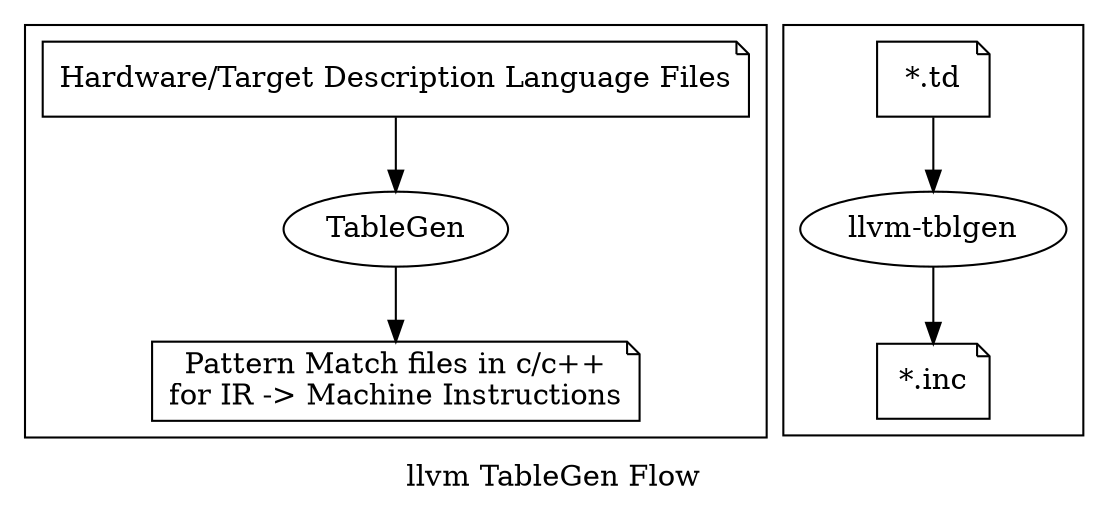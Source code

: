 digraph G {
  rankdir=TB;
  subgraph cluster_0 {
	node [color=black]; "TableGen";
	node [shape=note];  "Hardware/Target Description Language Files", "Pattern Match files in c/c++\nfor IR -> Machine Instructions";
	"Hardware/Target Description Language Files" -> "TableGen";
	"TableGen" -> "Pattern Match files in c/c++\nfor IR -> Machine Instructions";
  }
  subgraph cluster_1 {
	node [color=black]; "llvm-tblgen";
	node [shape=note];  "*.td", "*.inc";
	"*.td" -> "llvm-tblgen" -> "*.inc";
  }
  label = "llvm TableGen Flow";

}